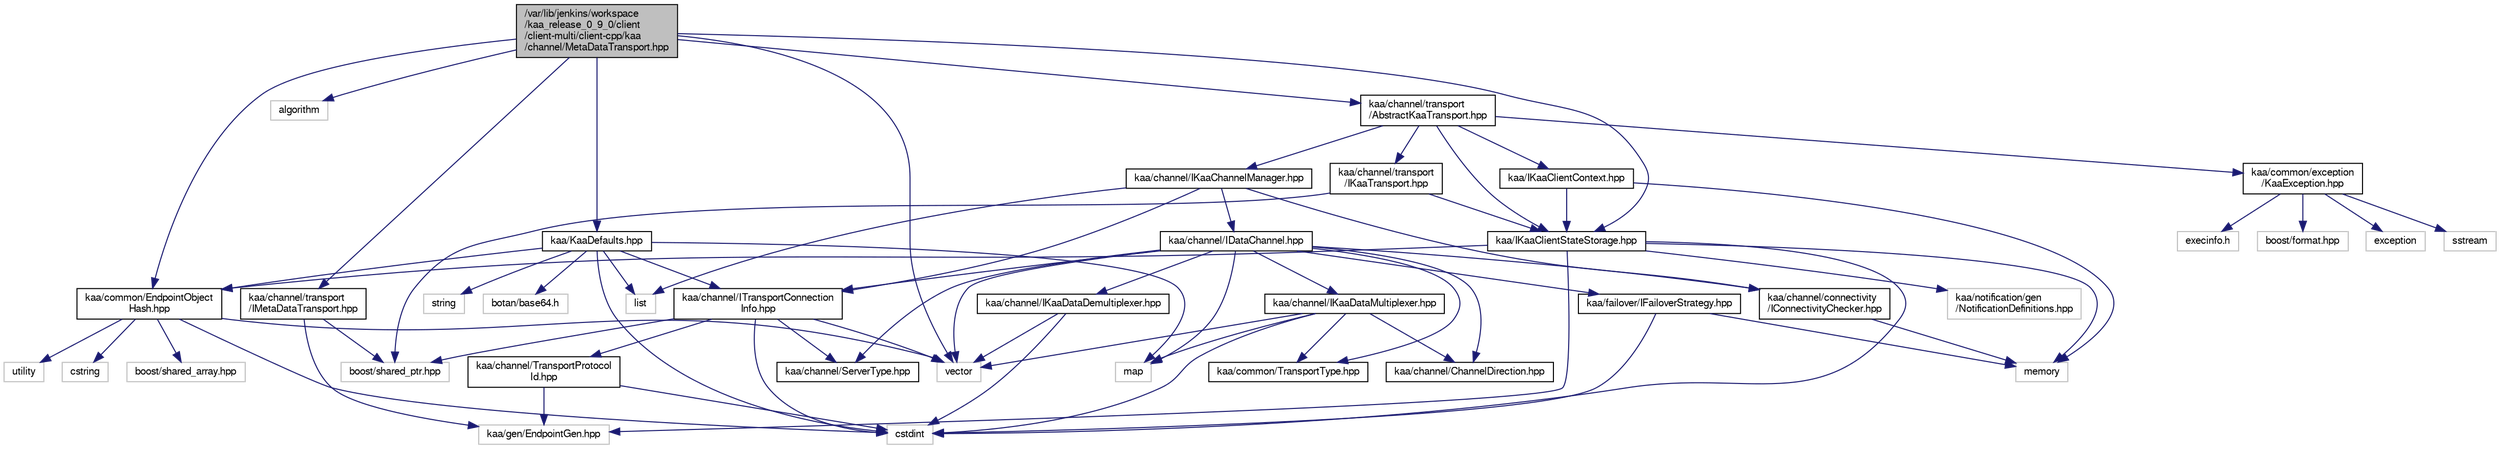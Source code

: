 digraph "/var/lib/jenkins/workspace/kaa_release_0_9_0/client/client-multi/client-cpp/kaa/channel/MetaDataTransport.hpp"
{
  bgcolor="transparent";
  edge [fontname="FreeSans",fontsize="10",labelfontname="FreeSans",labelfontsize="10"];
  node [fontname="FreeSans",fontsize="10",shape=record];
  Node1 [label="/var/lib/jenkins/workspace\l/kaa_release_0_9_0/client\l/client-multi/client-cpp/kaa\l/channel/MetaDataTransport.hpp",height=0.2,width=0.4,color="black", fillcolor="grey75", style="filled" fontcolor="black"];
  Node1 -> Node2 [color="midnightblue",fontsize="10",style="solid",fontname="FreeSans"];
  Node2 [label="vector",height=0.2,width=0.4,color="grey75"];
  Node1 -> Node3 [color="midnightblue",fontsize="10",style="solid",fontname="FreeSans"];
  Node3 [label="algorithm",height=0.2,width=0.4,color="grey75"];
  Node1 -> Node4 [color="midnightblue",fontsize="10",style="solid",fontname="FreeSans"];
  Node4 [label="kaa/KaaDefaults.hpp",height=0.2,width=0.4,color="black",URL="$KaaDefaults_8hpp.html"];
  Node4 -> Node5 [color="midnightblue",fontsize="10",style="solid",fontname="FreeSans"];
  Node5 [label="map",height=0.2,width=0.4,color="grey75"];
  Node4 -> Node6 [color="midnightblue",fontsize="10",style="solid",fontname="FreeSans"];
  Node6 [label="list",height=0.2,width=0.4,color="grey75"];
  Node4 -> Node7 [color="midnightblue",fontsize="10",style="solid",fontname="FreeSans"];
  Node7 [label="string",height=0.2,width=0.4,color="grey75"];
  Node4 -> Node8 [color="midnightblue",fontsize="10",style="solid",fontname="FreeSans"];
  Node8 [label="botan/base64.h",height=0.2,width=0.4,color="grey75"];
  Node4 -> Node9 [color="midnightblue",fontsize="10",style="solid",fontname="FreeSans"];
  Node9 [label="cstdint",height=0.2,width=0.4,color="grey75"];
  Node4 -> Node10 [color="midnightblue",fontsize="10",style="solid",fontname="FreeSans"];
  Node10 [label="kaa/common/EndpointObject\lHash.hpp",height=0.2,width=0.4,color="black",URL="$EndpointObjectHash_8hpp.html"];
  Node10 -> Node11 [color="midnightblue",fontsize="10",style="solid",fontname="FreeSans"];
  Node11 [label="utility",height=0.2,width=0.4,color="grey75"];
  Node10 -> Node12 [color="midnightblue",fontsize="10",style="solid",fontname="FreeSans"];
  Node12 [label="cstring",height=0.2,width=0.4,color="grey75"];
  Node10 -> Node2 [color="midnightblue",fontsize="10",style="solid",fontname="FreeSans"];
  Node10 -> Node9 [color="midnightblue",fontsize="10",style="solid",fontname="FreeSans"];
  Node10 -> Node13 [color="midnightblue",fontsize="10",style="solid",fontname="FreeSans"];
  Node13 [label="boost/shared_array.hpp",height=0.2,width=0.4,color="grey75"];
  Node4 -> Node14 [color="midnightblue",fontsize="10",style="solid",fontname="FreeSans"];
  Node14 [label="kaa/channel/ITransportConnection\lInfo.hpp",height=0.2,width=0.4,color="black",URL="$ITransportConnectionInfo_8hpp.html"];
  Node14 -> Node9 [color="midnightblue",fontsize="10",style="solid",fontname="FreeSans"];
  Node14 -> Node2 [color="midnightblue",fontsize="10",style="solid",fontname="FreeSans"];
  Node14 -> Node15 [color="midnightblue",fontsize="10",style="solid",fontname="FreeSans"];
  Node15 [label="boost/shared_ptr.hpp",height=0.2,width=0.4,color="grey75"];
  Node14 -> Node16 [color="midnightblue",fontsize="10",style="solid",fontname="FreeSans"];
  Node16 [label="kaa/channel/ServerType.hpp",height=0.2,width=0.4,color="black",URL="$ServerType_8hpp.html"];
  Node14 -> Node17 [color="midnightblue",fontsize="10",style="solid",fontname="FreeSans"];
  Node17 [label="kaa/channel/TransportProtocol\lId.hpp",height=0.2,width=0.4,color="black",URL="$TransportProtocolId_8hpp.html"];
  Node17 -> Node9 [color="midnightblue",fontsize="10",style="solid",fontname="FreeSans"];
  Node17 -> Node18 [color="midnightblue",fontsize="10",style="solid",fontname="FreeSans"];
  Node18 [label="kaa/gen/EndpointGen.hpp",height=0.2,width=0.4,color="grey75"];
  Node1 -> Node19 [color="midnightblue",fontsize="10",style="solid",fontname="FreeSans"];
  Node19 [label="kaa/channel/transport\l/AbstractKaaTransport.hpp",height=0.2,width=0.4,color="black",URL="$AbstractKaaTransport_8hpp.html"];
  Node19 -> Node20 [color="midnightblue",fontsize="10",style="solid",fontname="FreeSans"];
  Node20 [label="kaa/channel/transport\l/IKaaTransport.hpp",height=0.2,width=0.4,color="black",URL="$IKaaTransport_8hpp.html"];
  Node20 -> Node21 [color="midnightblue",fontsize="10",style="solid",fontname="FreeSans"];
  Node21 [label="kaa/IKaaClientStateStorage.hpp",height=0.2,width=0.4,color="black",URL="$IKaaClientStateStorage_8hpp.html"];
  Node21 -> Node9 [color="midnightblue",fontsize="10",style="solid",fontname="FreeSans"];
  Node21 -> Node22 [color="midnightblue",fontsize="10",style="solid",fontname="FreeSans"];
  Node22 [label="memory",height=0.2,width=0.4,color="grey75"];
  Node21 -> Node18 [color="midnightblue",fontsize="10",style="solid",fontname="FreeSans"];
  Node21 -> Node10 [color="midnightblue",fontsize="10",style="solid",fontname="FreeSans"];
  Node21 -> Node23 [color="midnightblue",fontsize="10",style="solid",fontname="FreeSans"];
  Node23 [label="kaa/notification/gen\l/NotificationDefinitions.hpp",height=0.2,width=0.4,color="grey75"];
  Node20 -> Node15 [color="midnightblue",fontsize="10",style="solid",fontname="FreeSans"];
  Node19 -> Node24 [color="midnightblue",fontsize="10",style="solid",fontname="FreeSans"];
  Node24 [label="kaa/channel/IKaaChannelManager.hpp",height=0.2,width=0.4,color="black",URL="$IKaaChannelManager_8hpp.html"];
  Node24 -> Node6 [color="midnightblue",fontsize="10",style="solid",fontname="FreeSans"];
  Node24 -> Node25 [color="midnightblue",fontsize="10",style="solid",fontname="FreeSans"];
  Node25 [label="kaa/channel/IDataChannel.hpp",height=0.2,width=0.4,color="black",URL="$IDataChannel_8hpp.html"];
  Node25 -> Node2 [color="midnightblue",fontsize="10",style="solid",fontname="FreeSans"];
  Node25 -> Node5 [color="midnightblue",fontsize="10",style="solid",fontname="FreeSans"];
  Node25 -> Node26 [color="midnightblue",fontsize="10",style="solid",fontname="FreeSans"];
  Node26 [label="kaa/failover/IFailoverStrategy.hpp",height=0.2,width=0.4,color="black",URL="$IFailoverStrategy_8hpp.html"];
  Node26 -> Node22 [color="midnightblue",fontsize="10",style="solid",fontname="FreeSans"];
  Node26 -> Node9 [color="midnightblue",fontsize="10",style="solid",fontname="FreeSans"];
  Node25 -> Node16 [color="midnightblue",fontsize="10",style="solid",fontname="FreeSans"];
  Node25 -> Node27 [color="midnightblue",fontsize="10",style="solid",fontname="FreeSans"];
  Node27 [label="kaa/common/TransportType.hpp",height=0.2,width=0.4,color="black",URL="$TransportType_8hpp.html"];
  Node25 -> Node28 [color="midnightblue",fontsize="10",style="solid",fontname="FreeSans"];
  Node28 [label="kaa/channel/ChannelDirection.hpp",height=0.2,width=0.4,color="black",URL="$ChannelDirection_8hpp.html"];
  Node25 -> Node29 [color="midnightblue",fontsize="10",style="solid",fontname="FreeSans"];
  Node29 [label="kaa/channel/IKaaDataMultiplexer.hpp",height=0.2,width=0.4,color="black",URL="$IKaaDataMultiplexer_8hpp.html"];
  Node29 -> Node9 [color="midnightblue",fontsize="10",style="solid",fontname="FreeSans"];
  Node29 -> Node5 [color="midnightblue",fontsize="10",style="solid",fontname="FreeSans"];
  Node29 -> Node2 [color="midnightblue",fontsize="10",style="solid",fontname="FreeSans"];
  Node29 -> Node27 [color="midnightblue",fontsize="10",style="solid",fontname="FreeSans"];
  Node29 -> Node28 [color="midnightblue",fontsize="10",style="solid",fontname="FreeSans"];
  Node25 -> Node30 [color="midnightblue",fontsize="10",style="solid",fontname="FreeSans"];
  Node30 [label="kaa/channel/IKaaDataDemultiplexer.hpp",height=0.2,width=0.4,color="black",URL="$IKaaDataDemultiplexer_8hpp.html"];
  Node30 -> Node9 [color="midnightblue",fontsize="10",style="solid",fontname="FreeSans"];
  Node30 -> Node2 [color="midnightblue",fontsize="10",style="solid",fontname="FreeSans"];
  Node25 -> Node14 [color="midnightblue",fontsize="10",style="solid",fontname="FreeSans"];
  Node25 -> Node31 [color="midnightblue",fontsize="10",style="solid",fontname="FreeSans"];
  Node31 [label="kaa/channel/connectivity\l/IConnectivityChecker.hpp",height=0.2,width=0.4,color="black",URL="$IConnectivityChecker_8hpp.html"];
  Node31 -> Node22 [color="midnightblue",fontsize="10",style="solid",fontname="FreeSans"];
  Node24 -> Node14 [color="midnightblue",fontsize="10",style="solid",fontname="FreeSans"];
  Node24 -> Node31 [color="midnightblue",fontsize="10",style="solid",fontname="FreeSans"];
  Node19 -> Node32 [color="midnightblue",fontsize="10",style="solid",fontname="FreeSans"];
  Node32 [label="kaa/common/exception\l/KaaException.hpp",height=0.2,width=0.4,color="black",URL="$KaaException_8hpp.html"];
  Node32 -> Node33 [color="midnightblue",fontsize="10",style="solid",fontname="FreeSans"];
  Node33 [label="boost/format.hpp",height=0.2,width=0.4,color="grey75"];
  Node32 -> Node34 [color="midnightblue",fontsize="10",style="solid",fontname="FreeSans"];
  Node34 [label="exception",height=0.2,width=0.4,color="grey75"];
  Node32 -> Node35 [color="midnightblue",fontsize="10",style="solid",fontname="FreeSans"];
  Node35 [label="sstream",height=0.2,width=0.4,color="grey75"];
  Node32 -> Node36 [color="midnightblue",fontsize="10",style="solid",fontname="FreeSans"];
  Node36 [label="execinfo.h",height=0.2,width=0.4,color="grey75"];
  Node19 -> Node21 [color="midnightblue",fontsize="10",style="solid",fontname="FreeSans"];
  Node19 -> Node37 [color="midnightblue",fontsize="10",style="solid",fontname="FreeSans"];
  Node37 [label="kaa/IKaaClientContext.hpp",height=0.2,width=0.4,color="black",URL="$IKaaClientContext_8hpp.html"];
  Node37 -> Node22 [color="midnightblue",fontsize="10",style="solid",fontname="FreeSans"];
  Node37 -> Node21 [color="midnightblue",fontsize="10",style="solid",fontname="FreeSans"];
  Node1 -> Node38 [color="midnightblue",fontsize="10",style="solid",fontname="FreeSans"];
  Node38 [label="kaa/channel/transport\l/IMetaDataTransport.hpp",height=0.2,width=0.4,color="black",URL="$IMetaDataTransport_8hpp.html"];
  Node38 -> Node18 [color="midnightblue",fontsize="10",style="solid",fontname="FreeSans"];
  Node38 -> Node15 [color="midnightblue",fontsize="10",style="solid",fontname="FreeSans"];
  Node1 -> Node21 [color="midnightblue",fontsize="10",style="solid",fontname="FreeSans"];
  Node1 -> Node10 [color="midnightblue",fontsize="10",style="solid",fontname="FreeSans"];
}
